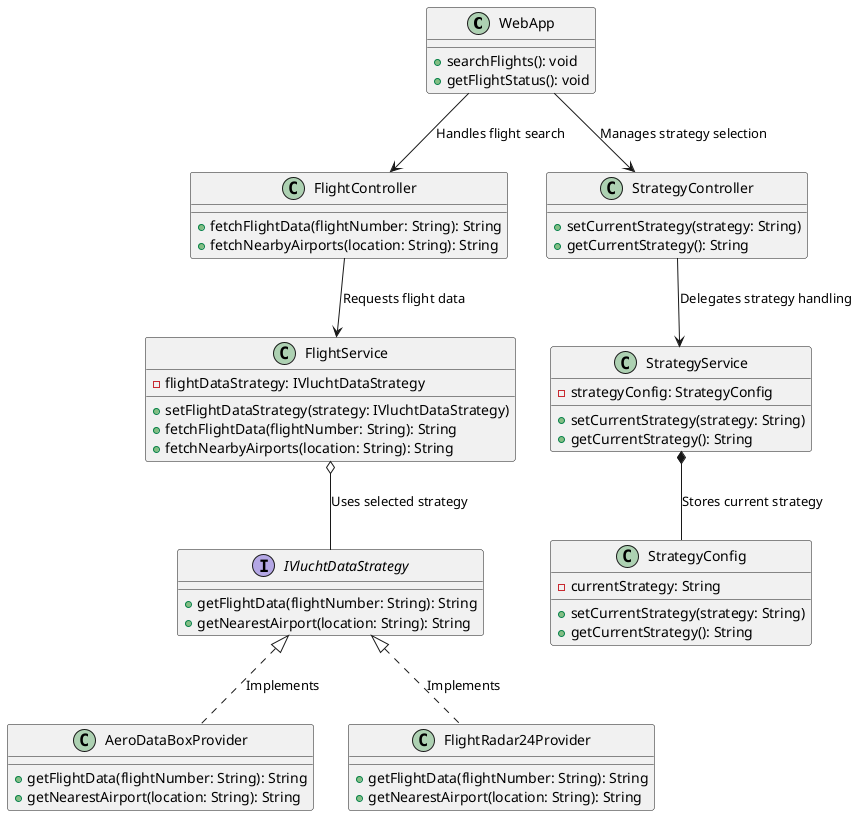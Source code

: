 @startuml
'https://plantuml.com/class-diagram

class WebApp {
    +searchFlights(): void
    +getFlightStatus(): void
}

class FlightController {
    +fetchFlightData(flightNumber: String): String
    +fetchNearbyAirports(location: String): String
}

class StrategyController {
    +setCurrentStrategy(strategy: String)
    +getCurrentStrategy(): String
}

class FlightService {
    -flightDataStrategy: IVluchtDataStrategy
    +setFlightDataStrategy(strategy: IVluchtDataStrategy)
    +fetchFlightData(flightNumber: String): String
    +fetchNearbyAirports(location: String): String
}

class StrategyService {
    -strategyConfig: StrategyConfig
    +setCurrentStrategy(strategy: String)
    +getCurrentStrategy(): String
}

interface IVluchtDataStrategy {
    +getFlightData(flightNumber: String): String
    +getNearestAirport(location: String): String
}

class AeroDataBoxProvider {
    +getFlightData(flightNumber: String): String
    +getNearestAirport(location: String): String
}

class FlightRadar24Provider {
    +getFlightData(flightNumber: String): String
    +getNearestAirport(location: String): String
}

class StrategyConfig {
    -currentStrategy: String
    +setCurrentStrategy(strategy: String)
    +getCurrentStrategy(): String
}

' Relationships
WebApp --> FlightController : "Handles flight search"
WebApp --> StrategyController : "Manages strategy selection"
FlightController --> FlightService : "Requests flight data"
StrategyController --> StrategyService : "Delegates strategy handling"
FlightService o-- IVluchtDataStrategy : "Uses selected strategy"
StrategyService *-- StrategyConfig : "Stores current strategy"

IVluchtDataStrategy <|.. AeroDataBoxProvider : "Implements"
IVluchtDataStrategy <|.. FlightRadar24Provider : "Implements"

@enduml